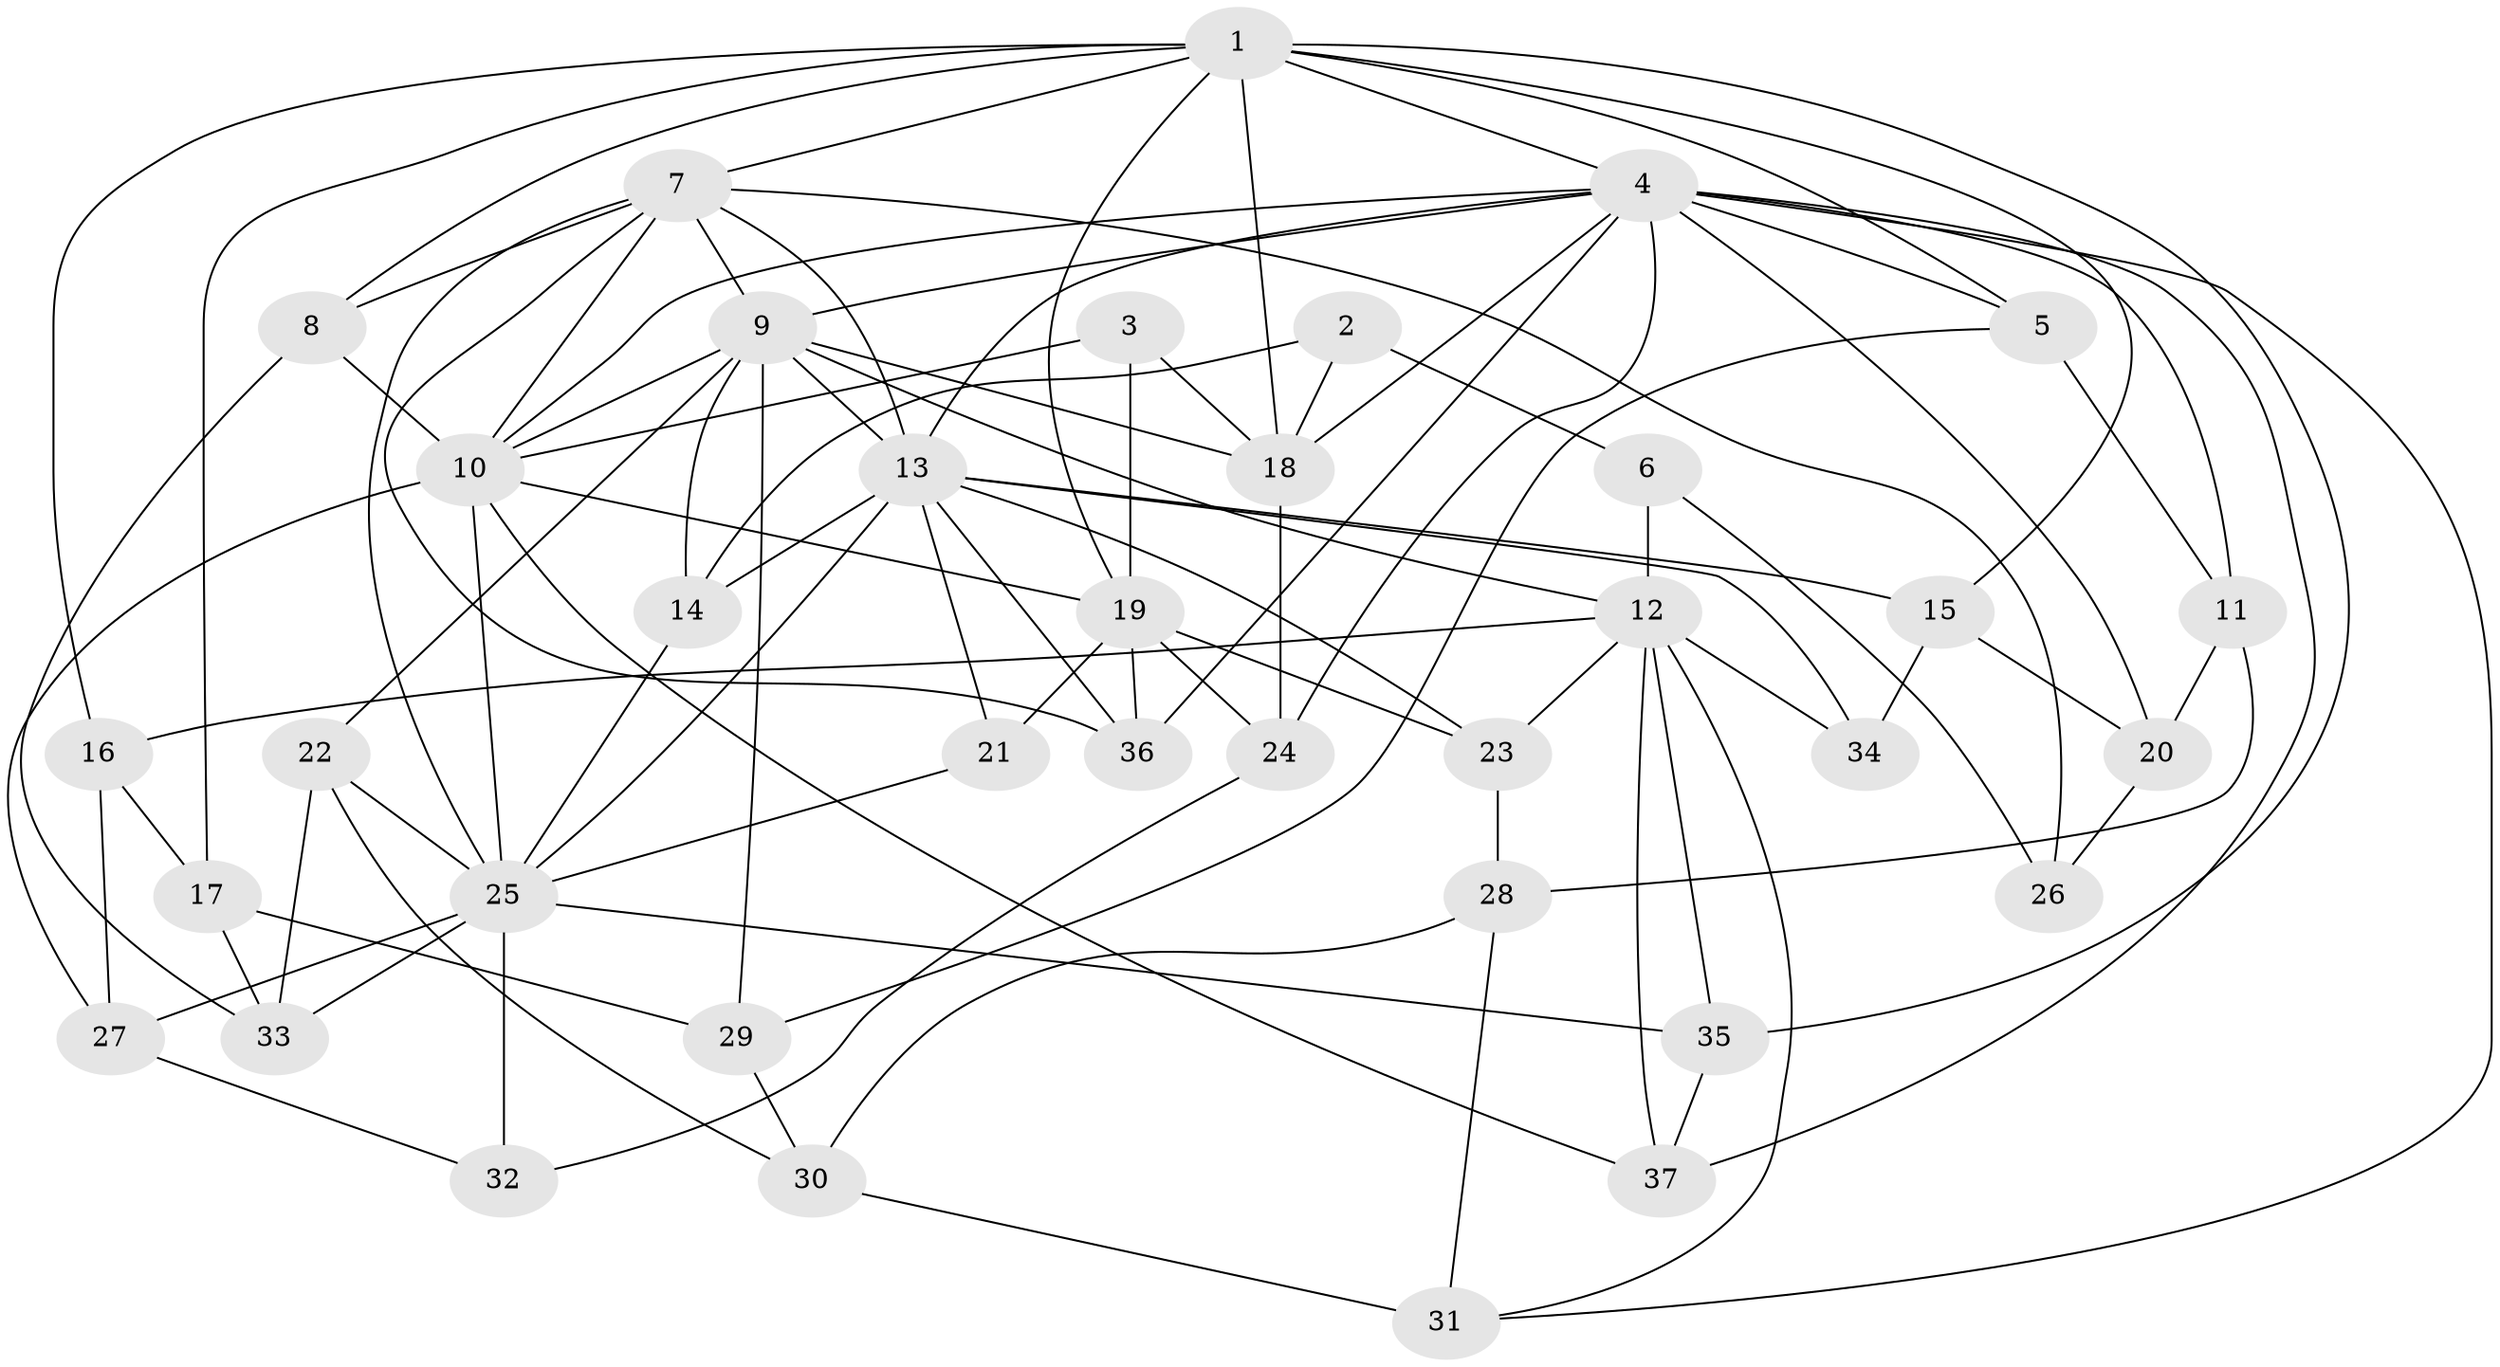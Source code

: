// original degree distribution, {4: 1.0}
// Generated by graph-tools (version 1.1) at 2025/53/03/04/25 22:53:59]
// undirected, 37 vertices, 95 edges
graph export_dot {
  node [color=gray90,style=filled];
  1;
  2;
  3;
  4;
  5;
  6;
  7;
  8;
  9;
  10;
  11;
  12;
  13;
  14;
  15;
  16;
  17;
  18;
  19;
  20;
  21;
  22;
  23;
  24;
  25;
  26;
  27;
  28;
  29;
  30;
  31;
  32;
  33;
  34;
  35;
  36;
  37;
  1 -- 4 [weight=1.0];
  1 -- 5 [weight=1.0];
  1 -- 7 [weight=1.0];
  1 -- 8 [weight=1.0];
  1 -- 15 [weight=1.0];
  1 -- 16 [weight=1.0];
  1 -- 17 [weight=1.0];
  1 -- 18 [weight=3.0];
  1 -- 19 [weight=1.0];
  1 -- 35 [weight=1.0];
  2 -- 6 [weight=1.0];
  2 -- 14 [weight=1.0];
  2 -- 18 [weight=2.0];
  3 -- 10 [weight=2.0];
  3 -- 18 [weight=1.0];
  3 -- 19 [weight=1.0];
  4 -- 5 [weight=1.0];
  4 -- 9 [weight=1.0];
  4 -- 10 [weight=1.0];
  4 -- 11 [weight=1.0];
  4 -- 13 [weight=1.0];
  4 -- 18 [weight=1.0];
  4 -- 20 [weight=1.0];
  4 -- 24 [weight=1.0];
  4 -- 31 [weight=1.0];
  4 -- 36 [weight=1.0];
  4 -- 37 [weight=1.0];
  5 -- 11 [weight=1.0];
  5 -- 29 [weight=1.0];
  6 -- 12 [weight=2.0];
  6 -- 26 [weight=1.0];
  7 -- 8 [weight=1.0];
  7 -- 9 [weight=1.0];
  7 -- 10 [weight=2.0];
  7 -- 13 [weight=1.0];
  7 -- 25 [weight=1.0];
  7 -- 26 [weight=2.0];
  7 -- 36 [weight=1.0];
  8 -- 10 [weight=1.0];
  8 -- 33 [weight=1.0];
  9 -- 10 [weight=1.0];
  9 -- 12 [weight=1.0];
  9 -- 13 [weight=1.0];
  9 -- 14 [weight=1.0];
  9 -- 18 [weight=2.0];
  9 -- 22 [weight=1.0];
  9 -- 29 [weight=1.0];
  10 -- 19 [weight=1.0];
  10 -- 25 [weight=2.0];
  10 -- 27 [weight=1.0];
  10 -- 37 [weight=1.0];
  11 -- 20 [weight=1.0];
  11 -- 28 [weight=1.0];
  12 -- 16 [weight=1.0];
  12 -- 23 [weight=1.0];
  12 -- 31 [weight=1.0];
  12 -- 34 [weight=2.0];
  12 -- 35 [weight=1.0];
  12 -- 37 [weight=1.0];
  13 -- 14 [weight=1.0];
  13 -- 15 [weight=1.0];
  13 -- 21 [weight=1.0];
  13 -- 23 [weight=1.0];
  13 -- 25 [weight=1.0];
  13 -- 34 [weight=1.0];
  13 -- 36 [weight=1.0];
  14 -- 25 [weight=1.0];
  15 -- 20 [weight=1.0];
  15 -- 34 [weight=1.0];
  16 -- 17 [weight=1.0];
  16 -- 27 [weight=1.0];
  17 -- 29 [weight=1.0];
  17 -- 33 [weight=1.0];
  18 -- 24 [weight=1.0];
  19 -- 21 [weight=2.0];
  19 -- 23 [weight=1.0];
  19 -- 24 [weight=1.0];
  19 -- 36 [weight=1.0];
  20 -- 26 [weight=1.0];
  21 -- 25 [weight=1.0];
  22 -- 25 [weight=1.0];
  22 -- 30 [weight=1.0];
  22 -- 33 [weight=1.0];
  23 -- 28 [weight=1.0];
  24 -- 32 [weight=1.0];
  25 -- 27 [weight=1.0];
  25 -- 32 [weight=2.0];
  25 -- 33 [weight=1.0];
  25 -- 35 [weight=1.0];
  27 -- 32 [weight=1.0];
  28 -- 30 [weight=1.0];
  28 -- 31 [weight=1.0];
  29 -- 30 [weight=1.0];
  30 -- 31 [weight=1.0];
  35 -- 37 [weight=1.0];
}
